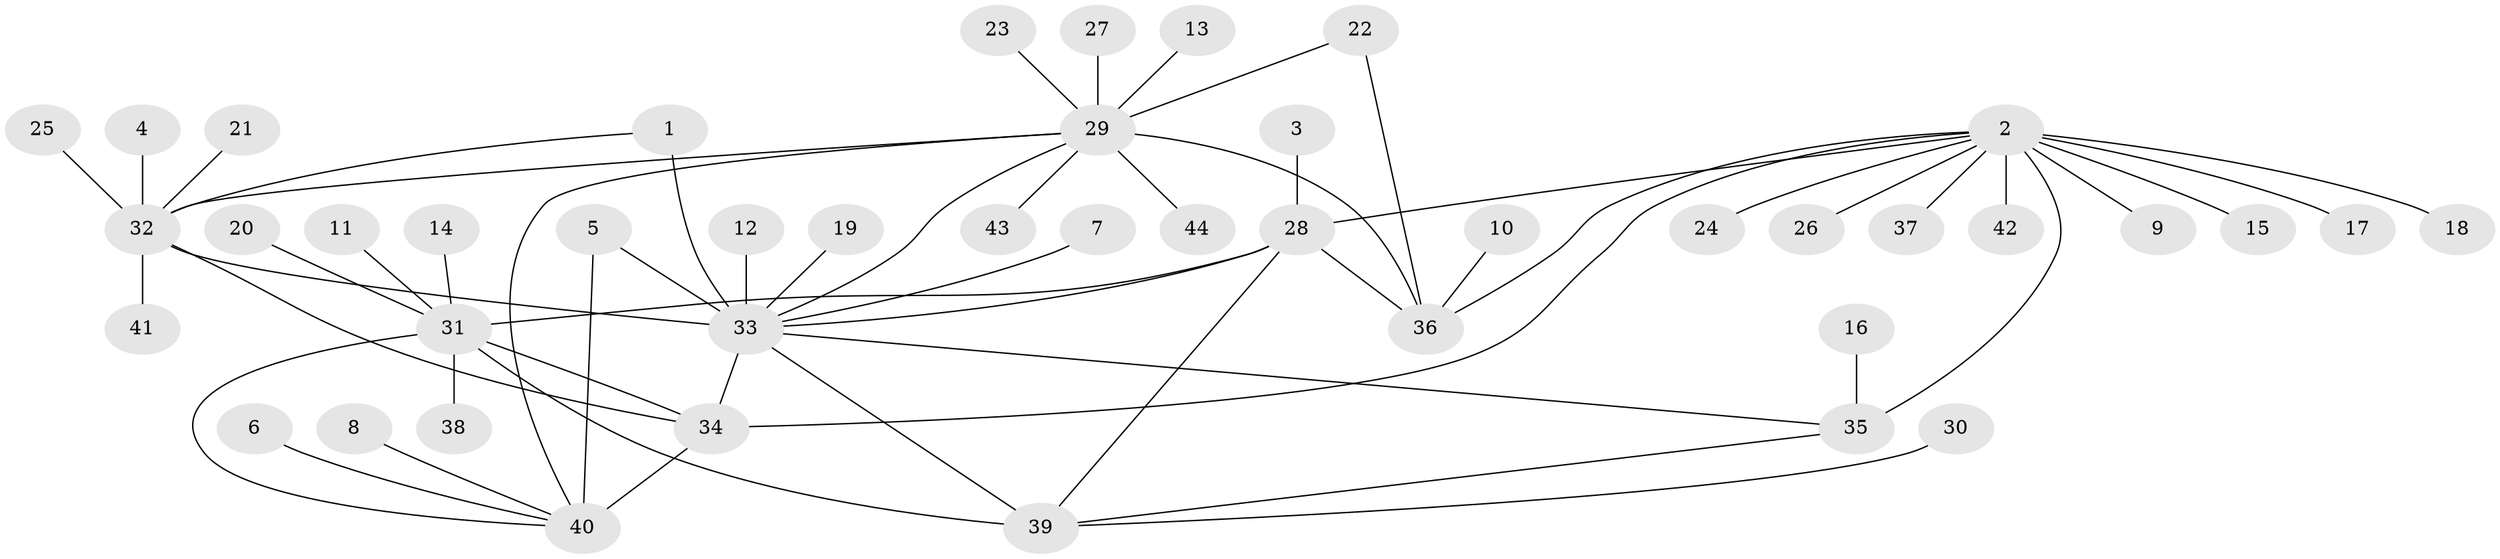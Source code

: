 // original degree distribution, {8: 0.022727272727272728, 11: 0.011363636363636364, 9: 0.045454545454545456, 3: 0.056818181818181816, 6: 0.045454545454545456, 7: 0.03409090909090909, 10: 0.011363636363636364, 13: 0.011363636363636364, 4: 0.011363636363636364, 1: 0.5909090909090909, 2: 0.1590909090909091}
// Generated by graph-tools (version 1.1) at 2025/26/03/09/25 03:26:44]
// undirected, 44 vertices, 58 edges
graph export_dot {
graph [start="1"]
  node [color=gray90,style=filled];
  1;
  2;
  3;
  4;
  5;
  6;
  7;
  8;
  9;
  10;
  11;
  12;
  13;
  14;
  15;
  16;
  17;
  18;
  19;
  20;
  21;
  22;
  23;
  24;
  25;
  26;
  27;
  28;
  29;
  30;
  31;
  32;
  33;
  34;
  35;
  36;
  37;
  38;
  39;
  40;
  41;
  42;
  43;
  44;
  1 -- 32 [weight=1.0];
  1 -- 33 [weight=2.0];
  2 -- 9 [weight=1.0];
  2 -- 15 [weight=1.0];
  2 -- 17 [weight=1.0];
  2 -- 18 [weight=1.0];
  2 -- 24 [weight=1.0];
  2 -- 26 [weight=1.0];
  2 -- 28 [weight=1.0];
  2 -- 34 [weight=2.0];
  2 -- 35 [weight=3.0];
  2 -- 36 [weight=1.0];
  2 -- 37 [weight=1.0];
  2 -- 42 [weight=1.0];
  3 -- 28 [weight=1.0];
  4 -- 32 [weight=1.0];
  5 -- 33 [weight=1.0];
  5 -- 40 [weight=1.0];
  6 -- 40 [weight=1.0];
  7 -- 33 [weight=1.0];
  8 -- 40 [weight=1.0];
  10 -- 36 [weight=1.0];
  11 -- 31 [weight=1.0];
  12 -- 33 [weight=1.0];
  13 -- 29 [weight=1.0];
  14 -- 31 [weight=1.0];
  16 -- 35 [weight=1.0];
  19 -- 33 [weight=1.0];
  20 -- 31 [weight=1.0];
  21 -- 32 [weight=1.0];
  22 -- 29 [weight=2.0];
  22 -- 36 [weight=2.0];
  23 -- 29 [weight=1.0];
  25 -- 32 [weight=1.0];
  27 -- 29 [weight=1.0];
  28 -- 31 [weight=2.0];
  28 -- 33 [weight=1.0];
  28 -- 36 [weight=1.0];
  28 -- 39 [weight=1.0];
  29 -- 32 [weight=1.0];
  29 -- 33 [weight=1.0];
  29 -- 36 [weight=1.0];
  29 -- 40 [weight=1.0];
  29 -- 43 [weight=1.0];
  29 -- 44 [weight=1.0];
  30 -- 39 [weight=1.0];
  31 -- 34 [weight=1.0];
  31 -- 38 [weight=1.0];
  31 -- 39 [weight=2.0];
  31 -- 40 [weight=1.0];
  32 -- 33 [weight=2.0];
  32 -- 34 [weight=1.0];
  32 -- 41 [weight=1.0];
  33 -- 34 [weight=1.0];
  33 -- 35 [weight=1.0];
  33 -- 39 [weight=1.0];
  34 -- 40 [weight=4.0];
  35 -- 39 [weight=1.0];
}
